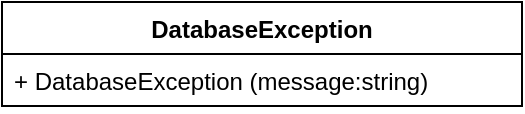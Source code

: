 <mxfile version="15.6.3" type="device"><diagram id="LndmSlPCCQeMcOSY7fWZ" name="Page-1"><mxGraphModel dx="1038" dy="579" grid="1" gridSize="10" guides="1" tooltips="1" connect="1" arrows="1" fold="1" page="1" pageScale="1" pageWidth="827" pageHeight="1169" math="0" shadow="0"><root><mxCell id="0"/><mxCell id="1" parent="0"/><mxCell id="6oClvu2VSdUWPsQEUKjQ-1" value="DatabaseException" style="swimlane;fontStyle=1;align=center;verticalAlign=top;childLayout=stackLayout;horizontal=1;startSize=26;horizontalStack=0;resizeParent=1;resizeParentMax=0;resizeLast=0;collapsible=1;marginBottom=0;" vertex="1" parent="1"><mxGeometry x="170" y="100" width="260" height="52" as="geometry"/></mxCell><mxCell id="6oClvu2VSdUWPsQEUKjQ-4" value="+ DatabaseException (message:string)" style="text;strokeColor=none;fillColor=none;align=left;verticalAlign=top;spacingLeft=4;spacingRight=4;overflow=hidden;rotatable=0;points=[[0,0.5],[1,0.5]];portConstraint=eastwest;" vertex="1" parent="6oClvu2VSdUWPsQEUKjQ-1"><mxGeometry y="26" width="260" height="26" as="geometry"/></mxCell></root></mxGraphModel></diagram></mxfile>